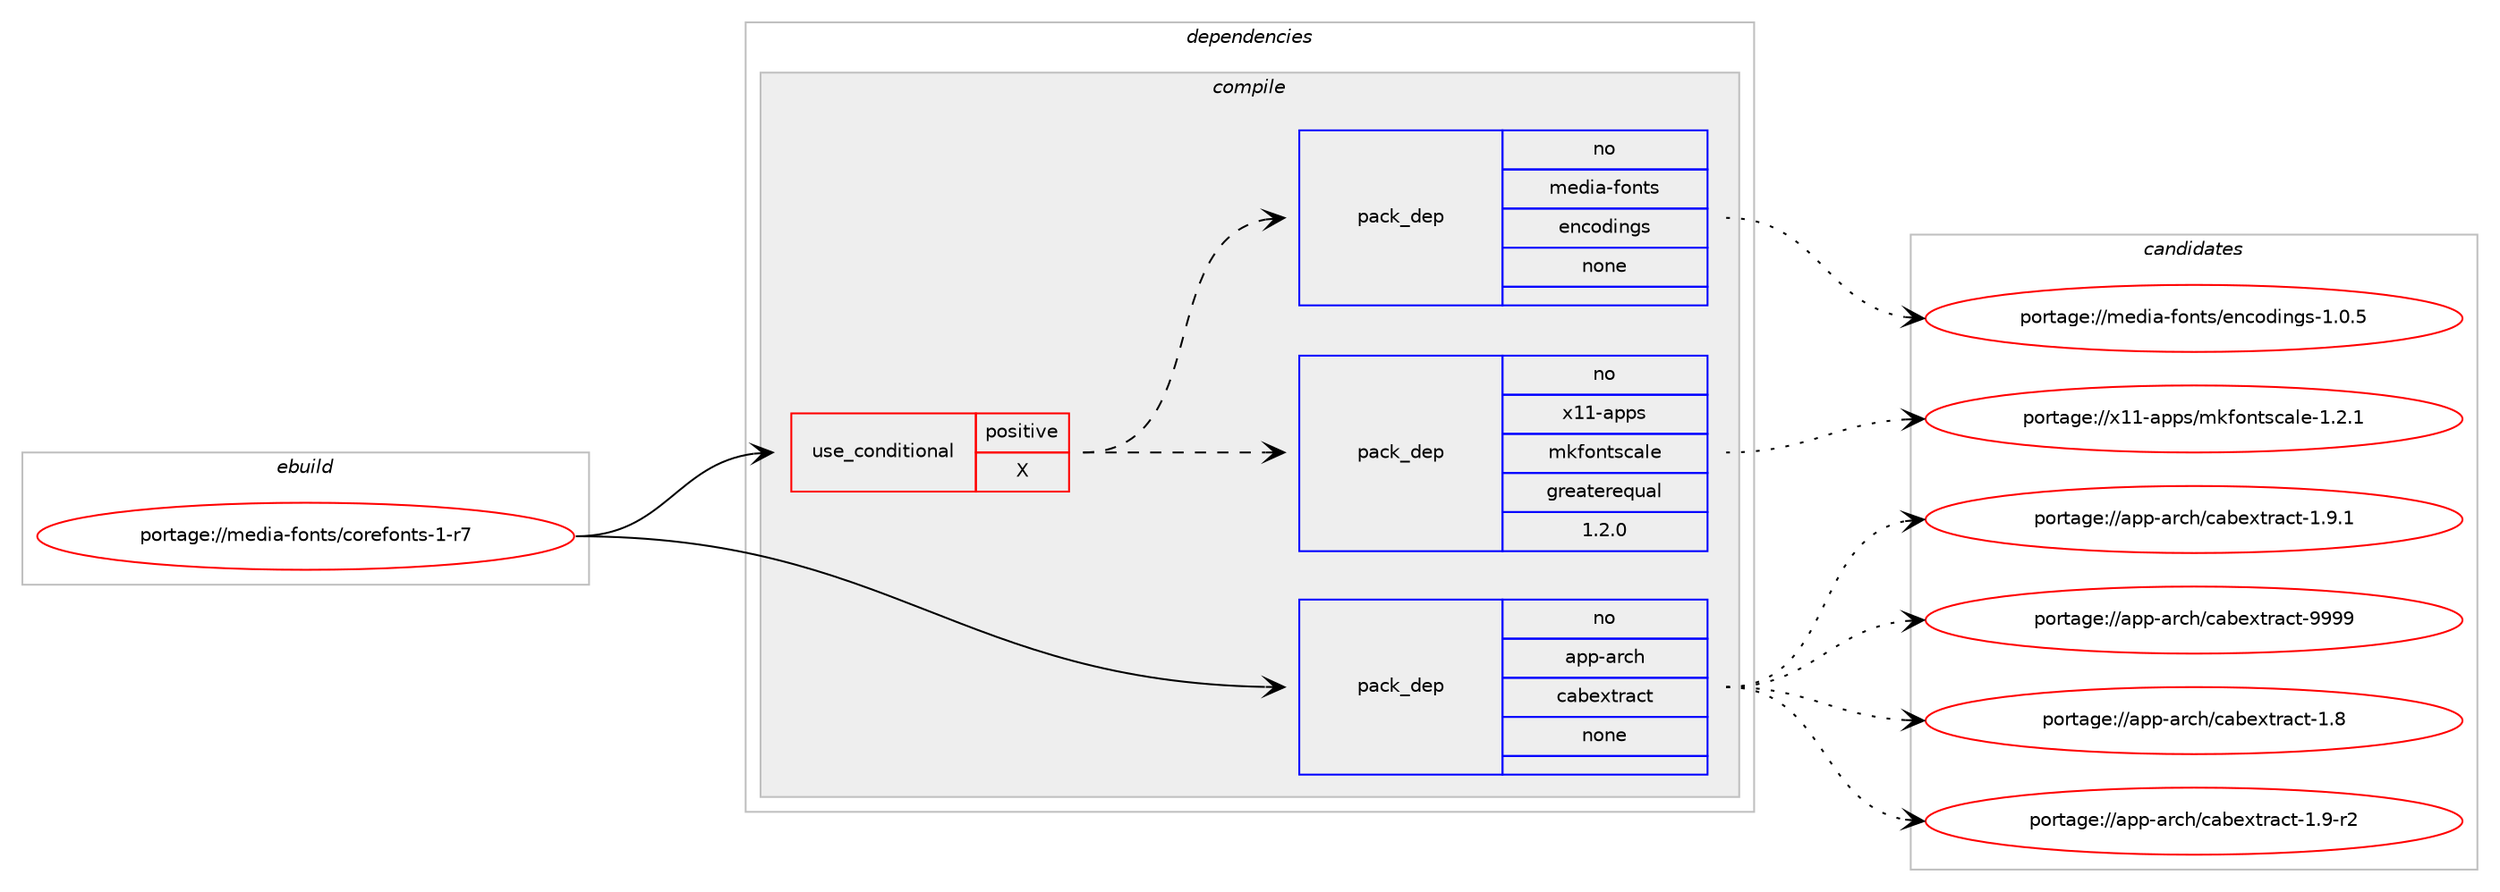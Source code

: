 digraph prolog {

# *************
# Graph options
# *************

newrank=true;
concentrate=true;
compound=true;
graph [rankdir=LR,fontname=Helvetica,fontsize=10,ranksep=1.5];#, ranksep=2.5, nodesep=0.2];
edge  [arrowhead=vee];
node  [fontname=Helvetica,fontsize=10];

# **********
# The ebuild
# **********

subgraph cluster_leftcol {
color=gray;
rank=same;
label=<<i>ebuild</i>>;
id [label="portage://media-fonts/corefonts-1-r7", color=red, width=4, href="../media-fonts/corefonts-1-r7.svg"];
}

# ****************
# The dependencies
# ****************

subgraph cluster_midcol {
color=gray;
label=<<i>dependencies</i>>;
subgraph cluster_compile {
fillcolor="#eeeeee";
style=filled;
label=<<i>compile</i>>;
subgraph cond77401 {
dependency308883 [label=<<TABLE BORDER="0" CELLBORDER="1" CELLSPACING="0" CELLPADDING="4"><TR><TD ROWSPAN="3" CELLPADDING="10">use_conditional</TD></TR><TR><TD>positive</TD></TR><TR><TD>X</TD></TR></TABLE>>, shape=none, color=red];
subgraph pack226512 {
dependency308884 [label=<<TABLE BORDER="0" CELLBORDER="1" CELLSPACING="0" CELLPADDING="4" WIDTH="220"><TR><TD ROWSPAN="6" CELLPADDING="30">pack_dep</TD></TR><TR><TD WIDTH="110">no</TD></TR><TR><TD>x11-apps</TD></TR><TR><TD>mkfontscale</TD></TR><TR><TD>greaterequal</TD></TR><TR><TD>1.2.0</TD></TR></TABLE>>, shape=none, color=blue];
}
dependency308883:e -> dependency308884:w [weight=20,style="dashed",arrowhead="vee"];
subgraph pack226513 {
dependency308885 [label=<<TABLE BORDER="0" CELLBORDER="1" CELLSPACING="0" CELLPADDING="4" WIDTH="220"><TR><TD ROWSPAN="6" CELLPADDING="30">pack_dep</TD></TR><TR><TD WIDTH="110">no</TD></TR><TR><TD>media-fonts</TD></TR><TR><TD>encodings</TD></TR><TR><TD>none</TD></TR><TR><TD></TD></TR></TABLE>>, shape=none, color=blue];
}
dependency308883:e -> dependency308885:w [weight=20,style="dashed",arrowhead="vee"];
}
id:e -> dependency308883:w [weight=20,style="solid",arrowhead="vee"];
subgraph pack226514 {
dependency308886 [label=<<TABLE BORDER="0" CELLBORDER="1" CELLSPACING="0" CELLPADDING="4" WIDTH="220"><TR><TD ROWSPAN="6" CELLPADDING="30">pack_dep</TD></TR><TR><TD WIDTH="110">no</TD></TR><TR><TD>app-arch</TD></TR><TR><TD>cabextract</TD></TR><TR><TD>none</TD></TR><TR><TD></TD></TR></TABLE>>, shape=none, color=blue];
}
id:e -> dependency308886:w [weight=20,style="solid",arrowhead="vee"];
}
subgraph cluster_compileandrun {
fillcolor="#eeeeee";
style=filled;
label=<<i>compile and run</i>>;
}
subgraph cluster_run {
fillcolor="#eeeeee";
style=filled;
label=<<i>run</i>>;
}
}

# **************
# The candidates
# **************

subgraph cluster_choices {
rank=same;
color=gray;
label=<<i>candidates</i>>;

subgraph choice226512 {
color=black;
nodesep=1;
choiceportage12049494597112112115471091071021111101161159997108101454946504649 [label="portage://x11-apps/mkfontscale-1.2.1", color=red, width=4,href="../x11-apps/mkfontscale-1.2.1.svg"];
dependency308884:e -> choiceportage12049494597112112115471091071021111101161159997108101454946504649:w [style=dotted,weight="100"];
}
subgraph choice226513 {
color=black;
nodesep=1;
choiceportage10910110010597451021111101161154710111099111100105110103115454946484653 [label="portage://media-fonts/encodings-1.0.5", color=red, width=4,href="../media-fonts/encodings-1.0.5.svg"];
dependency308885:e -> choiceportage10910110010597451021111101161154710111099111100105110103115454946484653:w [style=dotted,weight="100"];
}
subgraph choice226514 {
color=black;
nodesep=1;
choiceportage9711211245971149910447999798101120116114979911645494656 [label="portage://app-arch/cabextract-1.8", color=red, width=4,href="../app-arch/cabextract-1.8.svg"];
choiceportage97112112459711499104479997981011201161149799116454946574511450 [label="portage://app-arch/cabextract-1.9-r2", color=red, width=4,href="../app-arch/cabextract-1.9-r2.svg"];
choiceportage97112112459711499104479997981011201161149799116454946574649 [label="portage://app-arch/cabextract-1.9.1", color=red, width=4,href="../app-arch/cabextract-1.9.1.svg"];
choiceportage971121124597114991044799979810112011611497991164557575757 [label="portage://app-arch/cabextract-9999", color=red, width=4,href="../app-arch/cabextract-9999.svg"];
dependency308886:e -> choiceportage9711211245971149910447999798101120116114979911645494656:w [style=dotted,weight="100"];
dependency308886:e -> choiceportage97112112459711499104479997981011201161149799116454946574511450:w [style=dotted,weight="100"];
dependency308886:e -> choiceportage97112112459711499104479997981011201161149799116454946574649:w [style=dotted,weight="100"];
dependency308886:e -> choiceportage971121124597114991044799979810112011611497991164557575757:w [style=dotted,weight="100"];
}
}

}
